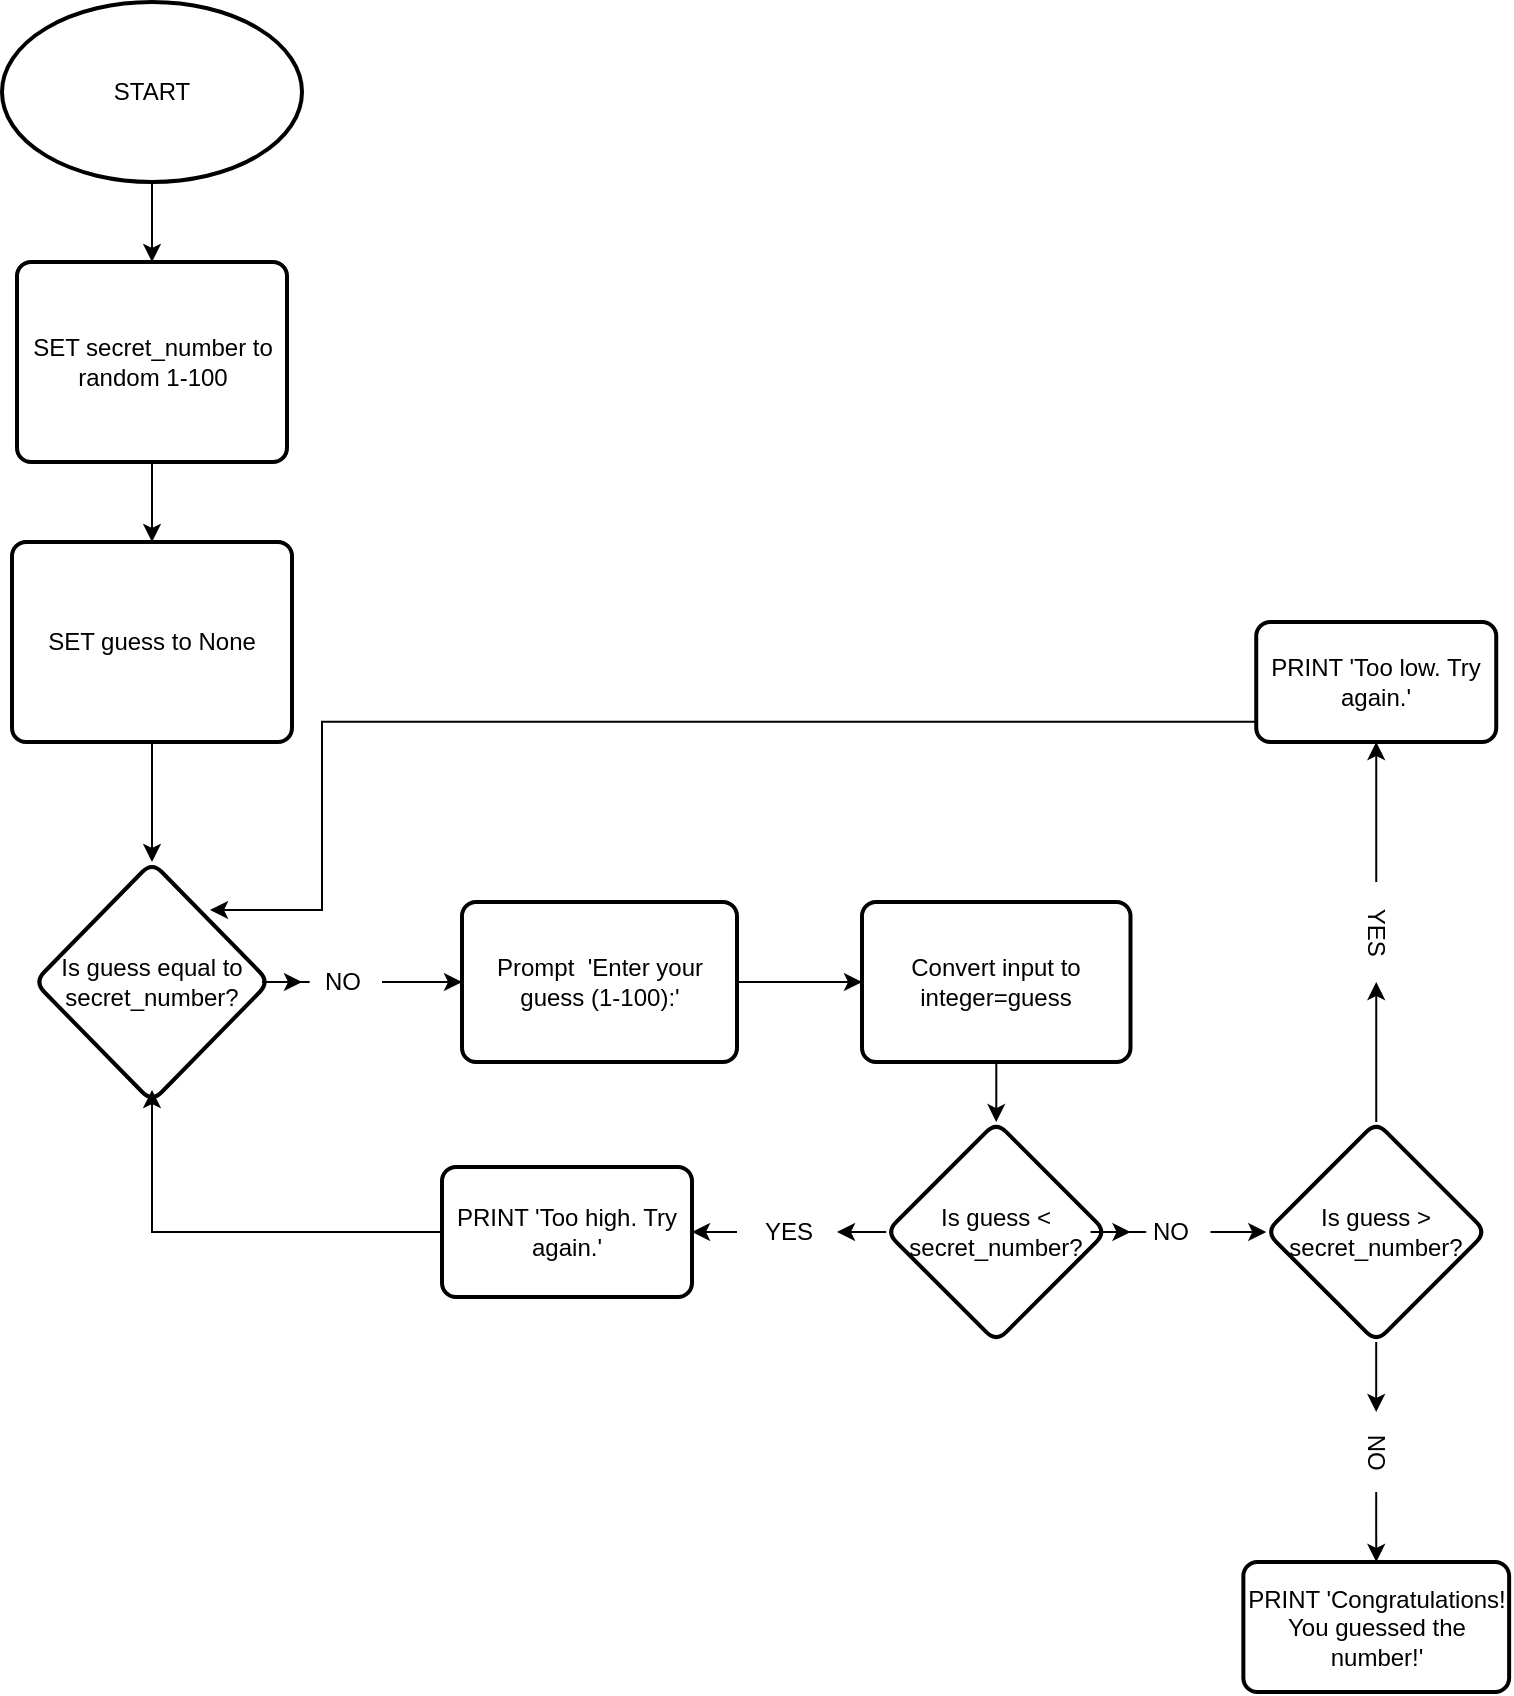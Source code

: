 <mxfile version="26.2.12" pages="2">
  <diagram name="Page-1" id="Pf-uaQFut-23soDKDuMi">
    <mxGraphModel dx="1428" dy="777" grid="1" gridSize="10" guides="1" tooltips="1" connect="1" arrows="1" fold="1" page="1" pageScale="1" pageWidth="850" pageHeight="1100" math="0" shadow="0">
      <root>
        <mxCell id="0" />
        <mxCell id="1" parent="0" />
        <mxCell id="-C8Dr-h6j3GwXyE4q1zT-3" value="" style="edgeStyle=orthogonalEdgeStyle;rounded=0;orthogonalLoop=1;jettySize=auto;html=1;" edge="1" parent="1" source="-C8Dr-h6j3GwXyE4q1zT-1" target="-C8Dr-h6j3GwXyE4q1zT-2">
          <mxGeometry relative="1" as="geometry" />
        </mxCell>
        <mxCell id="-C8Dr-h6j3GwXyE4q1zT-1" value="START" style="strokeWidth=2;html=1;shape=mxgraph.flowchart.start_1;whiteSpace=wrap;" vertex="1" parent="1">
          <mxGeometry x="80" y="30" width="150" height="90" as="geometry" />
        </mxCell>
        <mxCell id="-C8Dr-h6j3GwXyE4q1zT-5" value="" style="edgeStyle=orthogonalEdgeStyle;rounded=0;orthogonalLoop=1;jettySize=auto;html=1;" edge="1" parent="1" source="-C8Dr-h6j3GwXyE4q1zT-2" target="-C8Dr-h6j3GwXyE4q1zT-4">
          <mxGeometry relative="1" as="geometry" />
        </mxCell>
        <mxCell id="-C8Dr-h6j3GwXyE4q1zT-2" value="SET secret_number to random 1-100" style="rounded=1;whiteSpace=wrap;html=1;absoluteArcSize=1;arcSize=14;strokeWidth=2;" vertex="1" parent="1">
          <mxGeometry x="87.5" y="160" width="135" height="100" as="geometry" />
        </mxCell>
        <mxCell id="-C8Dr-h6j3GwXyE4q1zT-11" value="" style="edgeStyle=orthogonalEdgeStyle;rounded=0;orthogonalLoop=1;jettySize=auto;html=1;" edge="1" parent="1" source="-C8Dr-h6j3GwXyE4q1zT-4">
          <mxGeometry relative="1" as="geometry">
            <mxPoint x="155" y="460" as="targetPoint" />
          </mxGeometry>
        </mxCell>
        <mxCell id="-C8Dr-h6j3GwXyE4q1zT-4" value="SET guess to None" style="rounded=1;whiteSpace=wrap;html=1;absoluteArcSize=1;arcSize=14;strokeWidth=2;" vertex="1" parent="1">
          <mxGeometry x="85" y="300" width="140" height="100" as="geometry" />
        </mxCell>
        <mxCell id="-C8Dr-h6j3GwXyE4q1zT-13" value="" style="edgeStyle=orthogonalEdgeStyle;rounded=0;orthogonalLoop=1;jettySize=auto;html=1;" edge="1" parent="1" source="-C8Dr-h6j3GwXyE4q1zT-24" target="-C8Dr-h6j3GwXyE4q1zT-12">
          <mxGeometry relative="1" as="geometry" />
        </mxCell>
        <mxCell id="-C8Dr-h6j3GwXyE4q1zT-10" value="Is guess equal to secret_number?" style="rhombus;whiteSpace=wrap;html=1;rounded=1;absoluteArcSize=1;arcSize=14;strokeWidth=2;" vertex="1" parent="1">
          <mxGeometry x="96.25" y="460" width="117.5" height="120" as="geometry" />
        </mxCell>
        <mxCell id="-C8Dr-h6j3GwXyE4q1zT-16" value="" style="edgeStyle=orthogonalEdgeStyle;rounded=0;orthogonalLoop=1;jettySize=auto;html=1;" edge="1" parent="1" source="-C8Dr-h6j3GwXyE4q1zT-12" target="-C8Dr-h6j3GwXyE4q1zT-15">
          <mxGeometry relative="1" as="geometry" />
        </mxCell>
        <mxCell id="-C8Dr-h6j3GwXyE4q1zT-12" value="Prompt&amp;nbsp; &#39;Enter your guess (1-100):&#39;" style="rounded=1;whiteSpace=wrap;html=1;absoluteArcSize=1;arcSize=14;strokeWidth=2;" vertex="1" parent="1">
          <mxGeometry x="310" y="480" width="137.5" height="80" as="geometry" />
        </mxCell>
        <mxCell id="-C8Dr-h6j3GwXyE4q1zT-19" value="" style="edgeStyle=orthogonalEdgeStyle;rounded=0;orthogonalLoop=1;jettySize=auto;html=1;" edge="1" parent="1" source="-C8Dr-h6j3GwXyE4q1zT-15" target="-C8Dr-h6j3GwXyE4q1zT-17">
          <mxGeometry relative="1" as="geometry" />
        </mxCell>
        <mxCell id="-C8Dr-h6j3GwXyE4q1zT-15" value="Convert input to integer=guess" style="whiteSpace=wrap;html=1;rounded=1;absoluteArcSize=1;arcSize=14;strokeWidth=2;" vertex="1" parent="1">
          <mxGeometry x="510" y="480" width="134.25" height="80" as="geometry" />
        </mxCell>
        <mxCell id="-C8Dr-h6j3GwXyE4q1zT-21" value="" style="edgeStyle=orthogonalEdgeStyle;rounded=0;orthogonalLoop=1;jettySize=auto;html=1;" edge="1" parent="1" source="-C8Dr-h6j3GwXyE4q1zT-22" target="-C8Dr-h6j3GwXyE4q1zT-20">
          <mxGeometry relative="1" as="geometry" />
        </mxCell>
        <mxCell id="-C8Dr-h6j3GwXyE4q1zT-36" value="" style="edgeStyle=orthogonalEdgeStyle;rounded=0;orthogonalLoop=1;jettySize=auto;html=1;" edge="1" parent="1" source="-C8Dr-h6j3GwXyE4q1zT-37" target="-C8Dr-h6j3GwXyE4q1zT-35">
          <mxGeometry relative="1" as="geometry" />
        </mxCell>
        <mxCell id="-C8Dr-h6j3GwXyE4q1zT-17" value="Is guess &amp;lt; secret_number?" style="rhombus;whiteSpace=wrap;html=1;rounded=1;absoluteArcSize=1;arcSize=14;strokeWidth=2;" vertex="1" parent="1">
          <mxGeometry x="522.12" y="590" width="110" height="110" as="geometry" />
        </mxCell>
        <mxCell id="-C8Dr-h6j3GwXyE4q1zT-27" value="" style="edgeStyle=orthogonalEdgeStyle;rounded=0;orthogonalLoop=1;jettySize=auto;html=1;" edge="1" parent="1" source="-C8Dr-h6j3GwXyE4q1zT-28" target="-C8Dr-h6j3GwXyE4q1zT-26">
          <mxGeometry relative="1" as="geometry" />
        </mxCell>
        <mxCell id="-C8Dr-h6j3GwXyE4q1zT-31" value="" style="edgeStyle=orthogonalEdgeStyle;rounded=0;orthogonalLoop=1;jettySize=auto;html=1;" edge="1" parent="1" source="-C8Dr-h6j3GwXyE4q1zT-32" target="-C8Dr-h6j3GwXyE4q1zT-30">
          <mxGeometry relative="1" as="geometry" />
        </mxCell>
        <mxCell id="-C8Dr-h6j3GwXyE4q1zT-20" value="Is guess &amp;gt; secret_number?" style="rhombus;whiteSpace=wrap;html=1;rounded=1;absoluteArcSize=1;arcSize=14;strokeWidth=2;" vertex="1" parent="1">
          <mxGeometry x="712.12" y="590" width="110" height="110" as="geometry" />
        </mxCell>
        <mxCell id="-C8Dr-h6j3GwXyE4q1zT-23" value="" style="edgeStyle=orthogonalEdgeStyle;rounded=0;orthogonalLoop=1;jettySize=auto;html=1;" edge="1" parent="1" source="-C8Dr-h6j3GwXyE4q1zT-17" target="-C8Dr-h6j3GwXyE4q1zT-22">
          <mxGeometry relative="1" as="geometry">
            <mxPoint x="632" y="645" as="sourcePoint" />
            <mxPoint x="712" y="645" as="targetPoint" />
          </mxGeometry>
        </mxCell>
        <mxCell id="-C8Dr-h6j3GwXyE4q1zT-22" value="NO" style="text;html=1;align=center;verticalAlign=middle;resizable=0;points=[];autosize=1;strokeColor=none;fillColor=none;" vertex="1" parent="1">
          <mxGeometry x="644.25" y="630" width="40" height="30" as="geometry" />
        </mxCell>
        <mxCell id="-C8Dr-h6j3GwXyE4q1zT-25" value="" style="edgeStyle=orthogonalEdgeStyle;rounded=0;orthogonalLoop=1;jettySize=auto;html=1;" edge="1" parent="1" source="-C8Dr-h6j3GwXyE4q1zT-10" target="-C8Dr-h6j3GwXyE4q1zT-24">
          <mxGeometry relative="1" as="geometry">
            <mxPoint x="214" y="520" as="sourcePoint" />
            <mxPoint x="310" y="520" as="targetPoint" />
          </mxGeometry>
        </mxCell>
        <mxCell id="-C8Dr-h6j3GwXyE4q1zT-24" value="NO" style="text;html=1;align=center;verticalAlign=middle;resizable=0;points=[];autosize=1;strokeColor=none;fillColor=none;" vertex="1" parent="1">
          <mxGeometry x="230" y="505" width="40" height="30" as="geometry" />
        </mxCell>
        <mxCell id="-C8Dr-h6j3GwXyE4q1zT-26" value="PRINT &#39;Congratulations! You guessed the number!&#39;" style="whiteSpace=wrap;html=1;rounded=1;absoluteArcSize=1;arcSize=14;strokeWidth=2;" vertex="1" parent="1">
          <mxGeometry x="700.68" y="810" width="132.88" height="65" as="geometry" />
        </mxCell>
        <mxCell id="-C8Dr-h6j3GwXyE4q1zT-29" value="" style="edgeStyle=orthogonalEdgeStyle;rounded=0;orthogonalLoop=1;jettySize=auto;html=1;" edge="1" parent="1" source="-C8Dr-h6j3GwXyE4q1zT-20" target="-C8Dr-h6j3GwXyE4q1zT-28">
          <mxGeometry relative="1" as="geometry">
            <mxPoint x="767" y="700" as="sourcePoint" />
            <mxPoint x="767" y="805" as="targetPoint" />
          </mxGeometry>
        </mxCell>
        <mxCell id="-C8Dr-h6j3GwXyE4q1zT-28" value="NO" style="text;html=1;align=center;verticalAlign=middle;resizable=0;points=[];autosize=1;strokeColor=none;fillColor=none;rotation=90;" vertex="1" parent="1">
          <mxGeometry x="747.12" y="740" width="40" height="30" as="geometry" />
        </mxCell>
        <mxCell id="-C8Dr-h6j3GwXyE4q1zT-34" style="edgeStyle=orthogonalEdgeStyle;rounded=0;orthogonalLoop=1;jettySize=auto;html=1;entryX=0.747;entryY=0.2;entryDx=0;entryDy=0;entryPerimeter=0;" edge="1" parent="1" target="-C8Dr-h6j3GwXyE4q1zT-10">
          <mxGeometry relative="1" as="geometry">
            <mxPoint x="792.12" y="389.9" as="sourcePoint" />
            <mxPoint x="240.1" y="480.002" as="targetPoint" />
            <Array as="points">
              <mxPoint x="240" y="390" />
              <mxPoint x="240" y="484" />
            </Array>
          </mxGeometry>
        </mxCell>
        <mxCell id="-C8Dr-h6j3GwXyE4q1zT-30" value="PRINT &#39;Too low. Try again.&#39;" style="rounded=1;whiteSpace=wrap;html=1;absoluteArcSize=1;arcSize=14;strokeWidth=2;" vertex="1" parent="1">
          <mxGeometry x="707.12" y="340" width="120" height="60" as="geometry" />
        </mxCell>
        <mxCell id="-C8Dr-h6j3GwXyE4q1zT-33" value="" style="edgeStyle=orthogonalEdgeStyle;rounded=0;orthogonalLoop=1;jettySize=auto;html=1;" edge="1" parent="1" source="-C8Dr-h6j3GwXyE4q1zT-20" target="-C8Dr-h6j3GwXyE4q1zT-32">
          <mxGeometry relative="1" as="geometry">
            <mxPoint x="767" y="590" as="sourcePoint" />
            <mxPoint x="767" y="400" as="targetPoint" />
          </mxGeometry>
        </mxCell>
        <mxCell id="-C8Dr-h6j3GwXyE4q1zT-32" value="YES" style="text;html=1;align=center;verticalAlign=middle;resizable=0;points=[];autosize=1;strokeColor=none;fillColor=none;rotation=90;" vertex="1" parent="1">
          <mxGeometry x="742.12" y="480" width="50" height="30" as="geometry" />
        </mxCell>
        <mxCell id="-C8Dr-h6j3GwXyE4q1zT-35" value="PRINT &#39;Too high. Try again.&#39;" style="whiteSpace=wrap;html=1;rounded=1;absoluteArcSize=1;arcSize=14;strokeWidth=2;" vertex="1" parent="1">
          <mxGeometry x="300" y="612.5" width="125" height="65" as="geometry" />
        </mxCell>
        <mxCell id="-C8Dr-h6j3GwXyE4q1zT-38" value="" style="edgeStyle=orthogonalEdgeStyle;rounded=0;orthogonalLoop=1;jettySize=auto;html=1;" edge="1" parent="1" source="-C8Dr-h6j3GwXyE4q1zT-17" target="-C8Dr-h6j3GwXyE4q1zT-37">
          <mxGeometry relative="1" as="geometry">
            <mxPoint x="522" y="645" as="sourcePoint" />
            <mxPoint x="425" y="645" as="targetPoint" />
          </mxGeometry>
        </mxCell>
        <mxCell id="-C8Dr-h6j3GwXyE4q1zT-37" value="YES" style="text;html=1;align=center;verticalAlign=middle;resizable=0;points=[];autosize=1;strokeColor=none;fillColor=none;" vertex="1" parent="1">
          <mxGeometry x="447.5" y="630" width="50" height="30" as="geometry" />
        </mxCell>
        <mxCell id="-C8Dr-h6j3GwXyE4q1zT-39" style="edgeStyle=orthogonalEdgeStyle;rounded=0;orthogonalLoop=1;jettySize=auto;html=1;entryX=0.5;entryY=0.95;entryDx=0;entryDy=0;entryPerimeter=0;" edge="1" parent="1" source="-C8Dr-h6j3GwXyE4q1zT-35" target="-C8Dr-h6j3GwXyE4q1zT-10">
          <mxGeometry relative="1" as="geometry" />
        </mxCell>
      </root>
    </mxGraphModel>
  </diagram>
  <diagram id="jpeBG0UoDOJcGhToTFRW" name="Page-2">
    <mxGraphModel dx="2278" dy="777" grid="1" gridSize="10" guides="1" tooltips="1" connect="1" arrows="1" fold="1" page="1" pageScale="1" pageWidth="850" pageHeight="1100" math="0" shadow="0">
      <root>
        <mxCell id="0" />
        <mxCell id="1" parent="0" />
        <mxCell id="379-cx58LH22G5Tahrb9-3" value="" style="edgeStyle=orthogonalEdgeStyle;rounded=0;orthogonalLoop=1;jettySize=auto;html=1;" edge="1" parent="1" source="379-cx58LH22G5Tahrb9-1" target="379-cx58LH22G5Tahrb9-2">
          <mxGeometry relative="1" as="geometry" />
        </mxCell>
        <mxCell id="379-cx58LH22G5Tahrb9-1" value="START" style="strokeWidth=2;html=1;shape=mxgraph.flowchart.start_1;whiteSpace=wrap;" vertex="1" parent="1">
          <mxGeometry x="40" y="10" width="150" height="100" as="geometry" />
        </mxCell>
        <mxCell id="379-cx58LH22G5Tahrb9-5" value="" style="edgeStyle=orthogonalEdgeStyle;rounded=0;orthogonalLoop=1;jettySize=auto;html=1;" edge="1" parent="1" source="379-cx58LH22G5Tahrb9-2" target="379-cx58LH22G5Tahrb9-4">
          <mxGeometry relative="1" as="geometry" />
        </mxCell>
        <mxCell id="379-cx58LH22G5Tahrb9-2" value="Open Dictionary" style="rounded=1;whiteSpace=wrap;html=1;strokeWidth=2;" vertex="1" parent="1">
          <mxGeometry x="52.5" y="170" width="125" height="80" as="geometry" />
        </mxCell>
        <mxCell id="379-cx58LH22G5Tahrb9-7" value="" style="edgeStyle=orthogonalEdgeStyle;rounded=0;orthogonalLoop=1;jettySize=auto;html=1;" edge="1" parent="1" source="379-cx58LH22G5Tahrb9-18" target="379-cx58LH22G5Tahrb9-6">
          <mxGeometry relative="1" as="geometry" />
        </mxCell>
        <mxCell id="379-cx58LH22G5Tahrb9-21" value="" style="edgeStyle=orthogonalEdgeStyle;rounded=0;orthogonalLoop=1;jettySize=auto;html=1;" edge="1" parent="1" source="379-cx58LH22G5Tahrb9-22" target="379-cx58LH22G5Tahrb9-20">
          <mxGeometry relative="1" as="geometry" />
        </mxCell>
        <mxCell id="379-cx58LH22G5Tahrb9-4" value="Is word found?" style="rhombus;whiteSpace=wrap;html=1;rounded=1;strokeWidth=2;" vertex="1" parent="1">
          <mxGeometry x="57.5" y="310" width="115" height="110" as="geometry" />
        </mxCell>
        <mxCell id="379-cx58LH22G5Tahrb9-9" value="" style="edgeStyle=orthogonalEdgeStyle;rounded=0;orthogonalLoop=1;jettySize=auto;html=1;" edge="1" parent="1" source="379-cx58LH22G5Tahrb9-10" target="379-cx58LH22G5Tahrb9-8">
          <mxGeometry relative="1" as="geometry" />
        </mxCell>
        <mxCell id="379-cx58LH22G5Tahrb9-13" value="" style="edgeStyle=orthogonalEdgeStyle;rounded=0;orthogonalLoop=1;jettySize=auto;html=1;" edge="1" parent="1" source="379-cx58LH22G5Tahrb9-6" target="379-cx58LH22G5Tahrb9-12">
          <mxGeometry relative="1" as="geometry" />
        </mxCell>
        <mxCell id="379-cx58LH22G5Tahrb9-14" value="YES" style="edgeLabel;html=1;align=center;verticalAlign=middle;resizable=0;points=[];rotation=90;" vertex="1" connectable="0" parent="379-cx58LH22G5Tahrb9-13">
          <mxGeometry x="-0.175" y="3" relative="1" as="geometry">
            <mxPoint as="offset" />
          </mxGeometry>
        </mxCell>
        <mxCell id="379-cx58LH22G5Tahrb9-6" value="Is word before current page?" style="rhombus;whiteSpace=wrap;html=1;rounded=1;strokeWidth=2;" vertex="1" parent="1">
          <mxGeometry x="280" y="310" width="115" height="110" as="geometry" />
        </mxCell>
        <mxCell id="379-cx58LH22G5Tahrb9-16" style="edgeStyle=orthogonalEdgeStyle;rounded=0;orthogonalLoop=1;jettySize=auto;html=1;" edge="1" parent="1">
          <mxGeometry relative="1" as="geometry">
            <mxPoint x="112" y="420" as="targetPoint" />
            <mxPoint x="561.5" y="370" as="sourcePoint" />
            <Array as="points">
              <mxPoint x="562" y="540" />
              <mxPoint x="563" y="540" />
              <mxPoint x="563" y="670" />
              <mxPoint x="112" y="670" />
            </Array>
          </mxGeometry>
        </mxCell>
        <mxCell id="379-cx58LH22G5Tahrb9-8" value="Flip forward" style="rounded=1;whiteSpace=wrap;html=1;strokeWidth=2;" vertex="1" parent="1">
          <mxGeometry x="490" y="335" width="120" height="60" as="geometry" />
        </mxCell>
        <mxCell id="379-cx58LH22G5Tahrb9-11" value="" style="edgeStyle=orthogonalEdgeStyle;rounded=0;orthogonalLoop=1;jettySize=auto;html=1;" edge="1" parent="1" source="379-cx58LH22G5Tahrb9-6" target="379-cx58LH22G5Tahrb9-10">
          <mxGeometry relative="1" as="geometry">
            <mxPoint x="395" y="365" as="sourcePoint" />
            <mxPoint x="490" y="365" as="targetPoint" />
          </mxGeometry>
        </mxCell>
        <mxCell id="379-cx58LH22G5Tahrb9-10" value="NO" style="text;html=1;align=center;verticalAlign=middle;resizable=0;points=[];autosize=1;strokeColor=none;fillColor=none;" vertex="1" parent="1">
          <mxGeometry x="420" y="350" width="40" height="30" as="geometry" />
        </mxCell>
        <mxCell id="379-cx58LH22G5Tahrb9-17" style="edgeStyle=orthogonalEdgeStyle;rounded=0;orthogonalLoop=1;jettySize=auto;html=1;entryX=1;entryY=1;entryDx=0;entryDy=0;" edge="1" parent="1" source="379-cx58LH22G5Tahrb9-12" target="379-cx58LH22G5Tahrb9-4">
          <mxGeometry relative="1" as="geometry">
            <mxPoint x="180" y="410" as="targetPoint" />
            <Array as="points">
              <mxPoint x="181" y="530" />
              <mxPoint x="181" y="393" />
            </Array>
          </mxGeometry>
        </mxCell>
        <mxCell id="379-cx58LH22G5Tahrb9-12" value="Flip Backward" style="whiteSpace=wrap;html=1;rounded=1;strokeWidth=2;" vertex="1" parent="1">
          <mxGeometry x="277.5" y="500" width="120" height="60" as="geometry" />
        </mxCell>
        <mxCell id="379-cx58LH22G5Tahrb9-19" value="" style="edgeStyle=orthogonalEdgeStyle;rounded=0;orthogonalLoop=1;jettySize=auto;html=1;" edge="1" parent="1" source="379-cx58LH22G5Tahrb9-4" target="379-cx58LH22G5Tahrb9-18">
          <mxGeometry relative="1" as="geometry">
            <mxPoint x="173" y="365" as="sourcePoint" />
            <mxPoint x="280" y="365" as="targetPoint" />
          </mxGeometry>
        </mxCell>
        <mxCell id="379-cx58LH22G5Tahrb9-18" value="NO" style="text;html=1;align=center;verticalAlign=middle;resizable=0;points=[];autosize=1;strokeColor=none;fillColor=none;" vertex="1" parent="1">
          <mxGeometry x="200" y="350" width="40" height="30" as="geometry" />
        </mxCell>
        <mxCell id="379-cx58LH22G5Tahrb9-20" value="Read Definition" style="whiteSpace=wrap;html=1;rounded=1;strokeWidth=2;" vertex="1" parent="1">
          <mxGeometry x="-200" y="327.5" width="120" height="75" as="geometry" />
        </mxCell>
        <mxCell id="379-cx58LH22G5Tahrb9-23" value="" style="edgeStyle=orthogonalEdgeStyle;rounded=0;orthogonalLoop=1;jettySize=auto;html=1;" edge="1" parent="1" source="379-cx58LH22G5Tahrb9-4" target="379-cx58LH22G5Tahrb9-22">
          <mxGeometry relative="1" as="geometry">
            <mxPoint x="58" y="365" as="sourcePoint" />
            <mxPoint x="-80" y="365" as="targetPoint" />
          </mxGeometry>
        </mxCell>
        <mxCell id="379-cx58LH22G5Tahrb9-22" value="YES" style="text;html=1;align=center;verticalAlign=middle;resizable=0;points=[];autosize=1;strokeColor=none;fillColor=none;" vertex="1" parent="1">
          <mxGeometry x="-25" y="350" width="50" height="30" as="geometry" />
        </mxCell>
      </root>
    </mxGraphModel>
  </diagram>
</mxfile>
